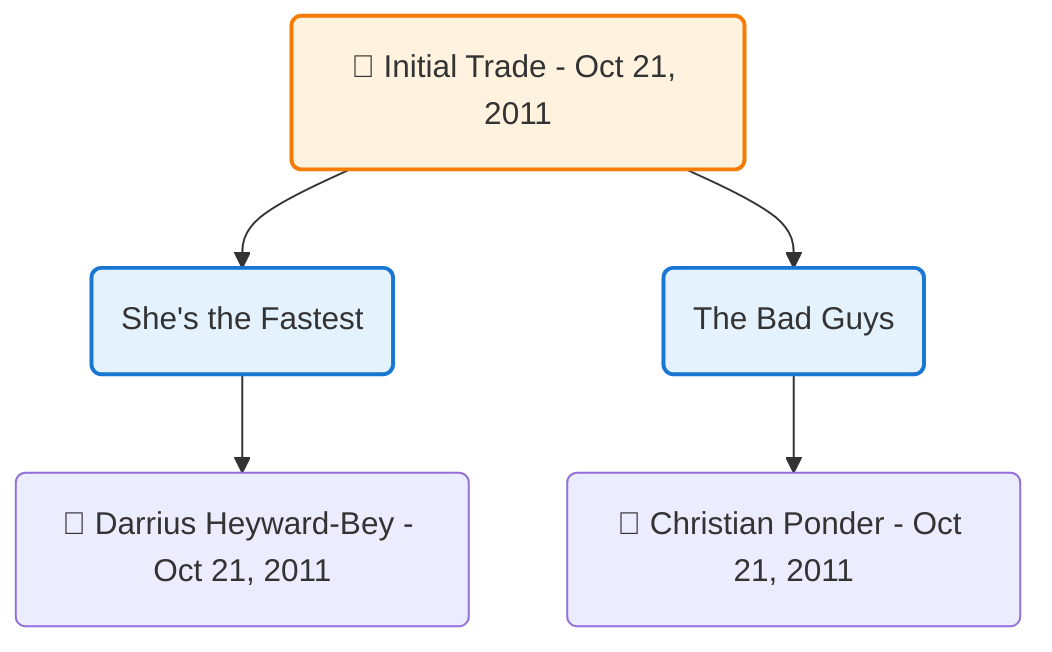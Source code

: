 flowchart TD

    TRADE_MAIN("🔄 Initial Trade - Oct 21, 2011")
    TEAM_1("She's the Fastest")
    TEAM_2("The Bad Guys")
    NODE_2db55ee5-ab4d-42a4-98de-9eba27848274("🔄 Darrius Heyward-Bey - Oct 21, 2011")
    NODE_21be9954-e1ae-4df7-8a80-9fd3504a8064("🔄 Christian Ponder - Oct 21, 2011")

    TRADE_MAIN --> TEAM_1
    TRADE_MAIN --> TEAM_2
    TEAM_1 --> NODE_2db55ee5-ab4d-42a4-98de-9eba27848274
    TEAM_2 --> NODE_21be9954-e1ae-4df7-8a80-9fd3504a8064

    %% Node styling
    classDef teamNode fill:#e3f2fd,stroke:#1976d2,stroke-width:2px
    classDef tradeNode fill:#fff3e0,stroke:#f57c00,stroke-width:2px
    classDef playerNode fill:#f3e5f5,stroke:#7b1fa2,stroke-width:1px
    classDef nonRootPlayerNode fill:#f5f5f5,stroke:#757575,stroke-width:1px
    classDef endNode fill:#ffebee,stroke:#c62828,stroke-width:2px
    classDef waiverNode fill:#e8f5e8,stroke:#388e3c,stroke-width:2px
    classDef championshipNode fill:#fff9c4,stroke:#f57f17,stroke-width:3px

    class TEAM_1,TEAM_2 teamNode
    class TRADE_MAIN tradeNode